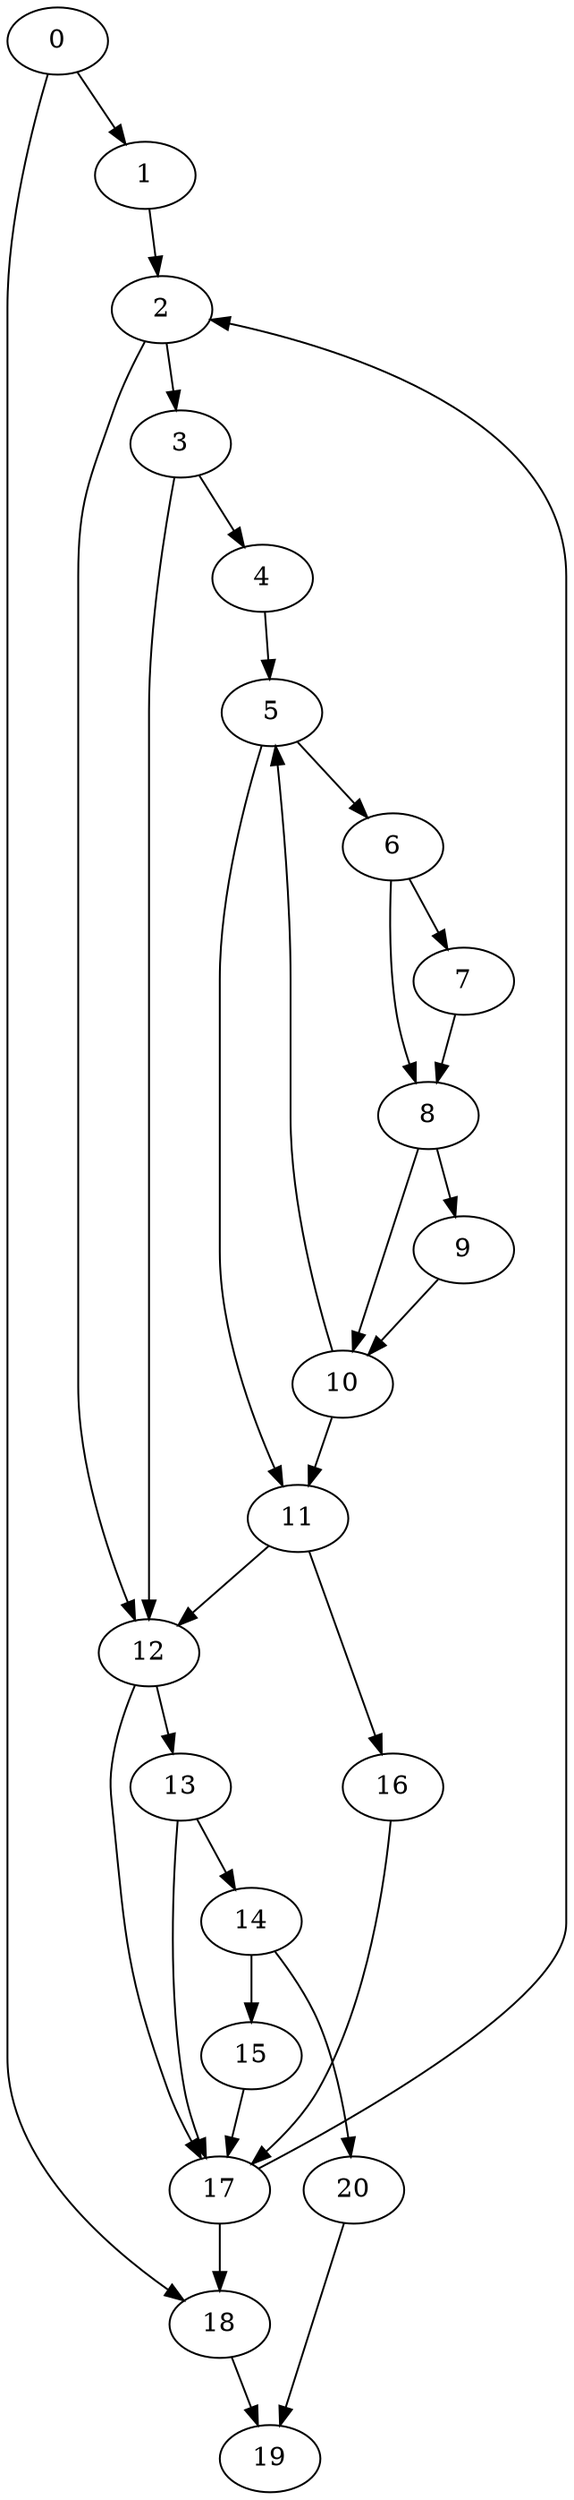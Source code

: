 digraph {
	0
	1
	2
	3
	4
	5
	6
	7
	8
	9
	10
	11
	12
	13
	14
	15
	16
	17
	18
	19
	20
	0 -> 1
	2 -> 3
	6 -> 7
	2 -> 12
	3 -> 12
	11 -> 12
	13 -> 14
	12 -> 17
	13 -> 17
	15 -> 17
	16 -> 17
	14 -> 20
	20 -> 19
	18 -> 19
	1 -> 2
	17 -> 2
	3 -> 4
	4 -> 5
	10 -> 5
	5 -> 6
	6 -> 8
	7 -> 8
	5 -> 11
	10 -> 11
	11 -> 16
	12 -> 13
	8 -> 9
	8 -> 10
	9 -> 10
	14 -> 15
	0 -> 18
	17 -> 18
}
